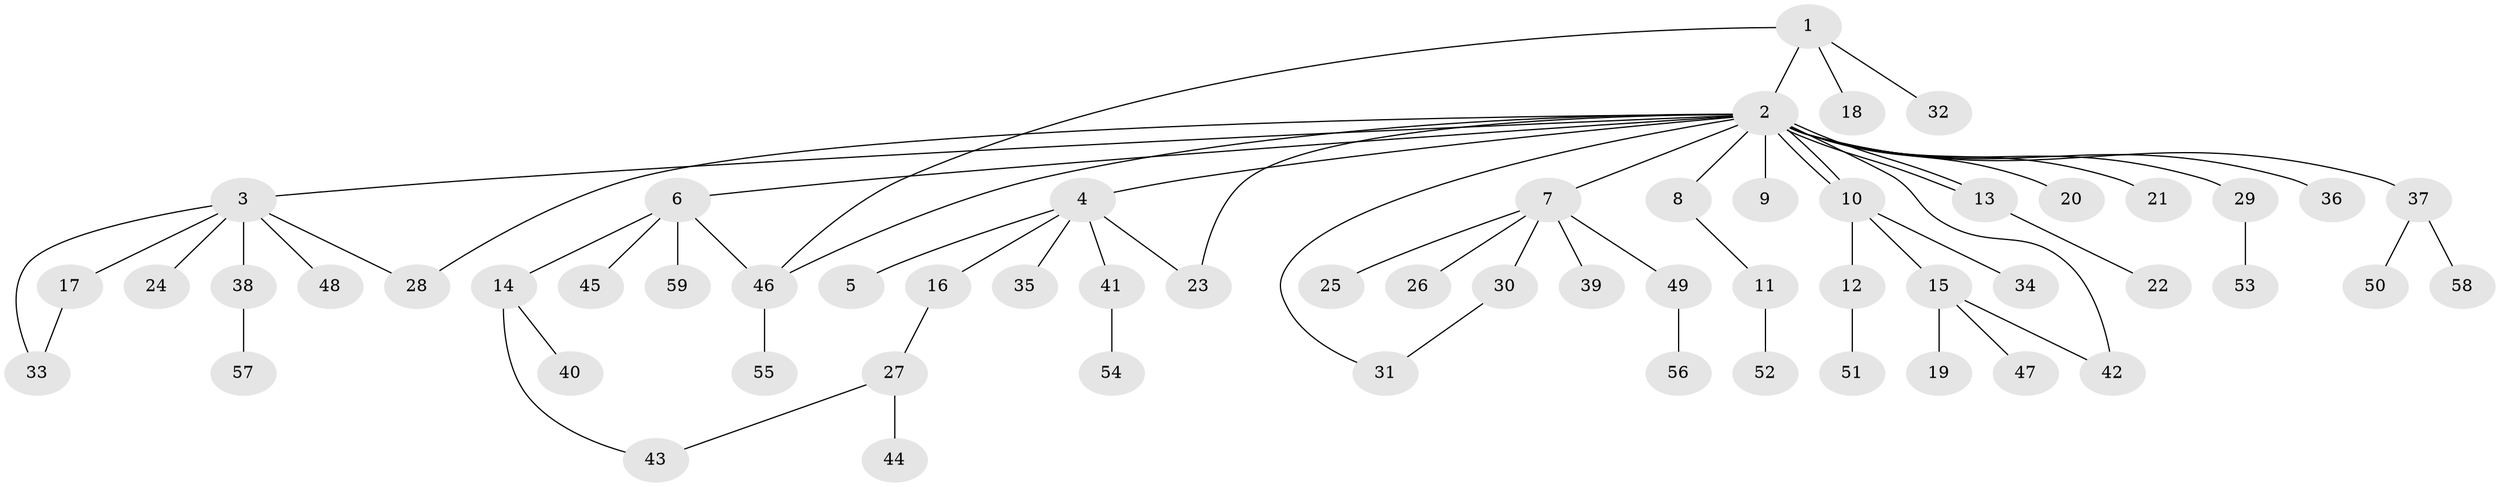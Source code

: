 // coarse degree distribution, {3: 0.11428571428571428, 19: 0.02857142857142857, 4: 0.08571428571428572, 1: 0.5714285714285714, 5: 0.02857142857142857, 2: 0.17142857142857143}
// Generated by graph-tools (version 1.1) at 2025/18/03/04/25 18:18:21]
// undirected, 59 vertices, 68 edges
graph export_dot {
graph [start="1"]
  node [color=gray90,style=filled];
  1;
  2;
  3;
  4;
  5;
  6;
  7;
  8;
  9;
  10;
  11;
  12;
  13;
  14;
  15;
  16;
  17;
  18;
  19;
  20;
  21;
  22;
  23;
  24;
  25;
  26;
  27;
  28;
  29;
  30;
  31;
  32;
  33;
  34;
  35;
  36;
  37;
  38;
  39;
  40;
  41;
  42;
  43;
  44;
  45;
  46;
  47;
  48;
  49;
  50;
  51;
  52;
  53;
  54;
  55;
  56;
  57;
  58;
  59;
  1 -- 2;
  1 -- 18;
  1 -- 32;
  1 -- 46;
  2 -- 3;
  2 -- 4;
  2 -- 6;
  2 -- 7;
  2 -- 8;
  2 -- 9;
  2 -- 10;
  2 -- 10;
  2 -- 13;
  2 -- 13;
  2 -- 20;
  2 -- 21;
  2 -- 23;
  2 -- 28;
  2 -- 29;
  2 -- 31;
  2 -- 36;
  2 -- 37;
  2 -- 42;
  2 -- 46;
  3 -- 17;
  3 -- 24;
  3 -- 28;
  3 -- 33;
  3 -- 38;
  3 -- 48;
  4 -- 5;
  4 -- 16;
  4 -- 23;
  4 -- 35;
  4 -- 41;
  6 -- 14;
  6 -- 45;
  6 -- 46;
  6 -- 59;
  7 -- 25;
  7 -- 26;
  7 -- 30;
  7 -- 39;
  7 -- 49;
  8 -- 11;
  10 -- 12;
  10 -- 15;
  10 -- 34;
  11 -- 52;
  12 -- 51;
  13 -- 22;
  14 -- 40;
  14 -- 43;
  15 -- 19;
  15 -- 42;
  15 -- 47;
  16 -- 27;
  17 -- 33;
  27 -- 43;
  27 -- 44;
  29 -- 53;
  30 -- 31;
  37 -- 50;
  37 -- 58;
  38 -- 57;
  41 -- 54;
  46 -- 55;
  49 -- 56;
}
